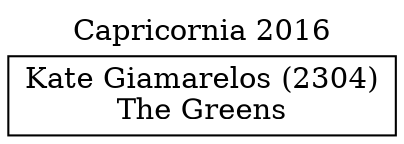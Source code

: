 // House preference flow
digraph "Kate Giamarelos (2304)_Capricornia_2016" {
	graph [label="Capricornia 2016" labelloc=t mclimit=10]
	node [shape=box]
	"Kate Giamarelos (2304)" [label="Kate Giamarelos (2304)
The Greens"]
}
